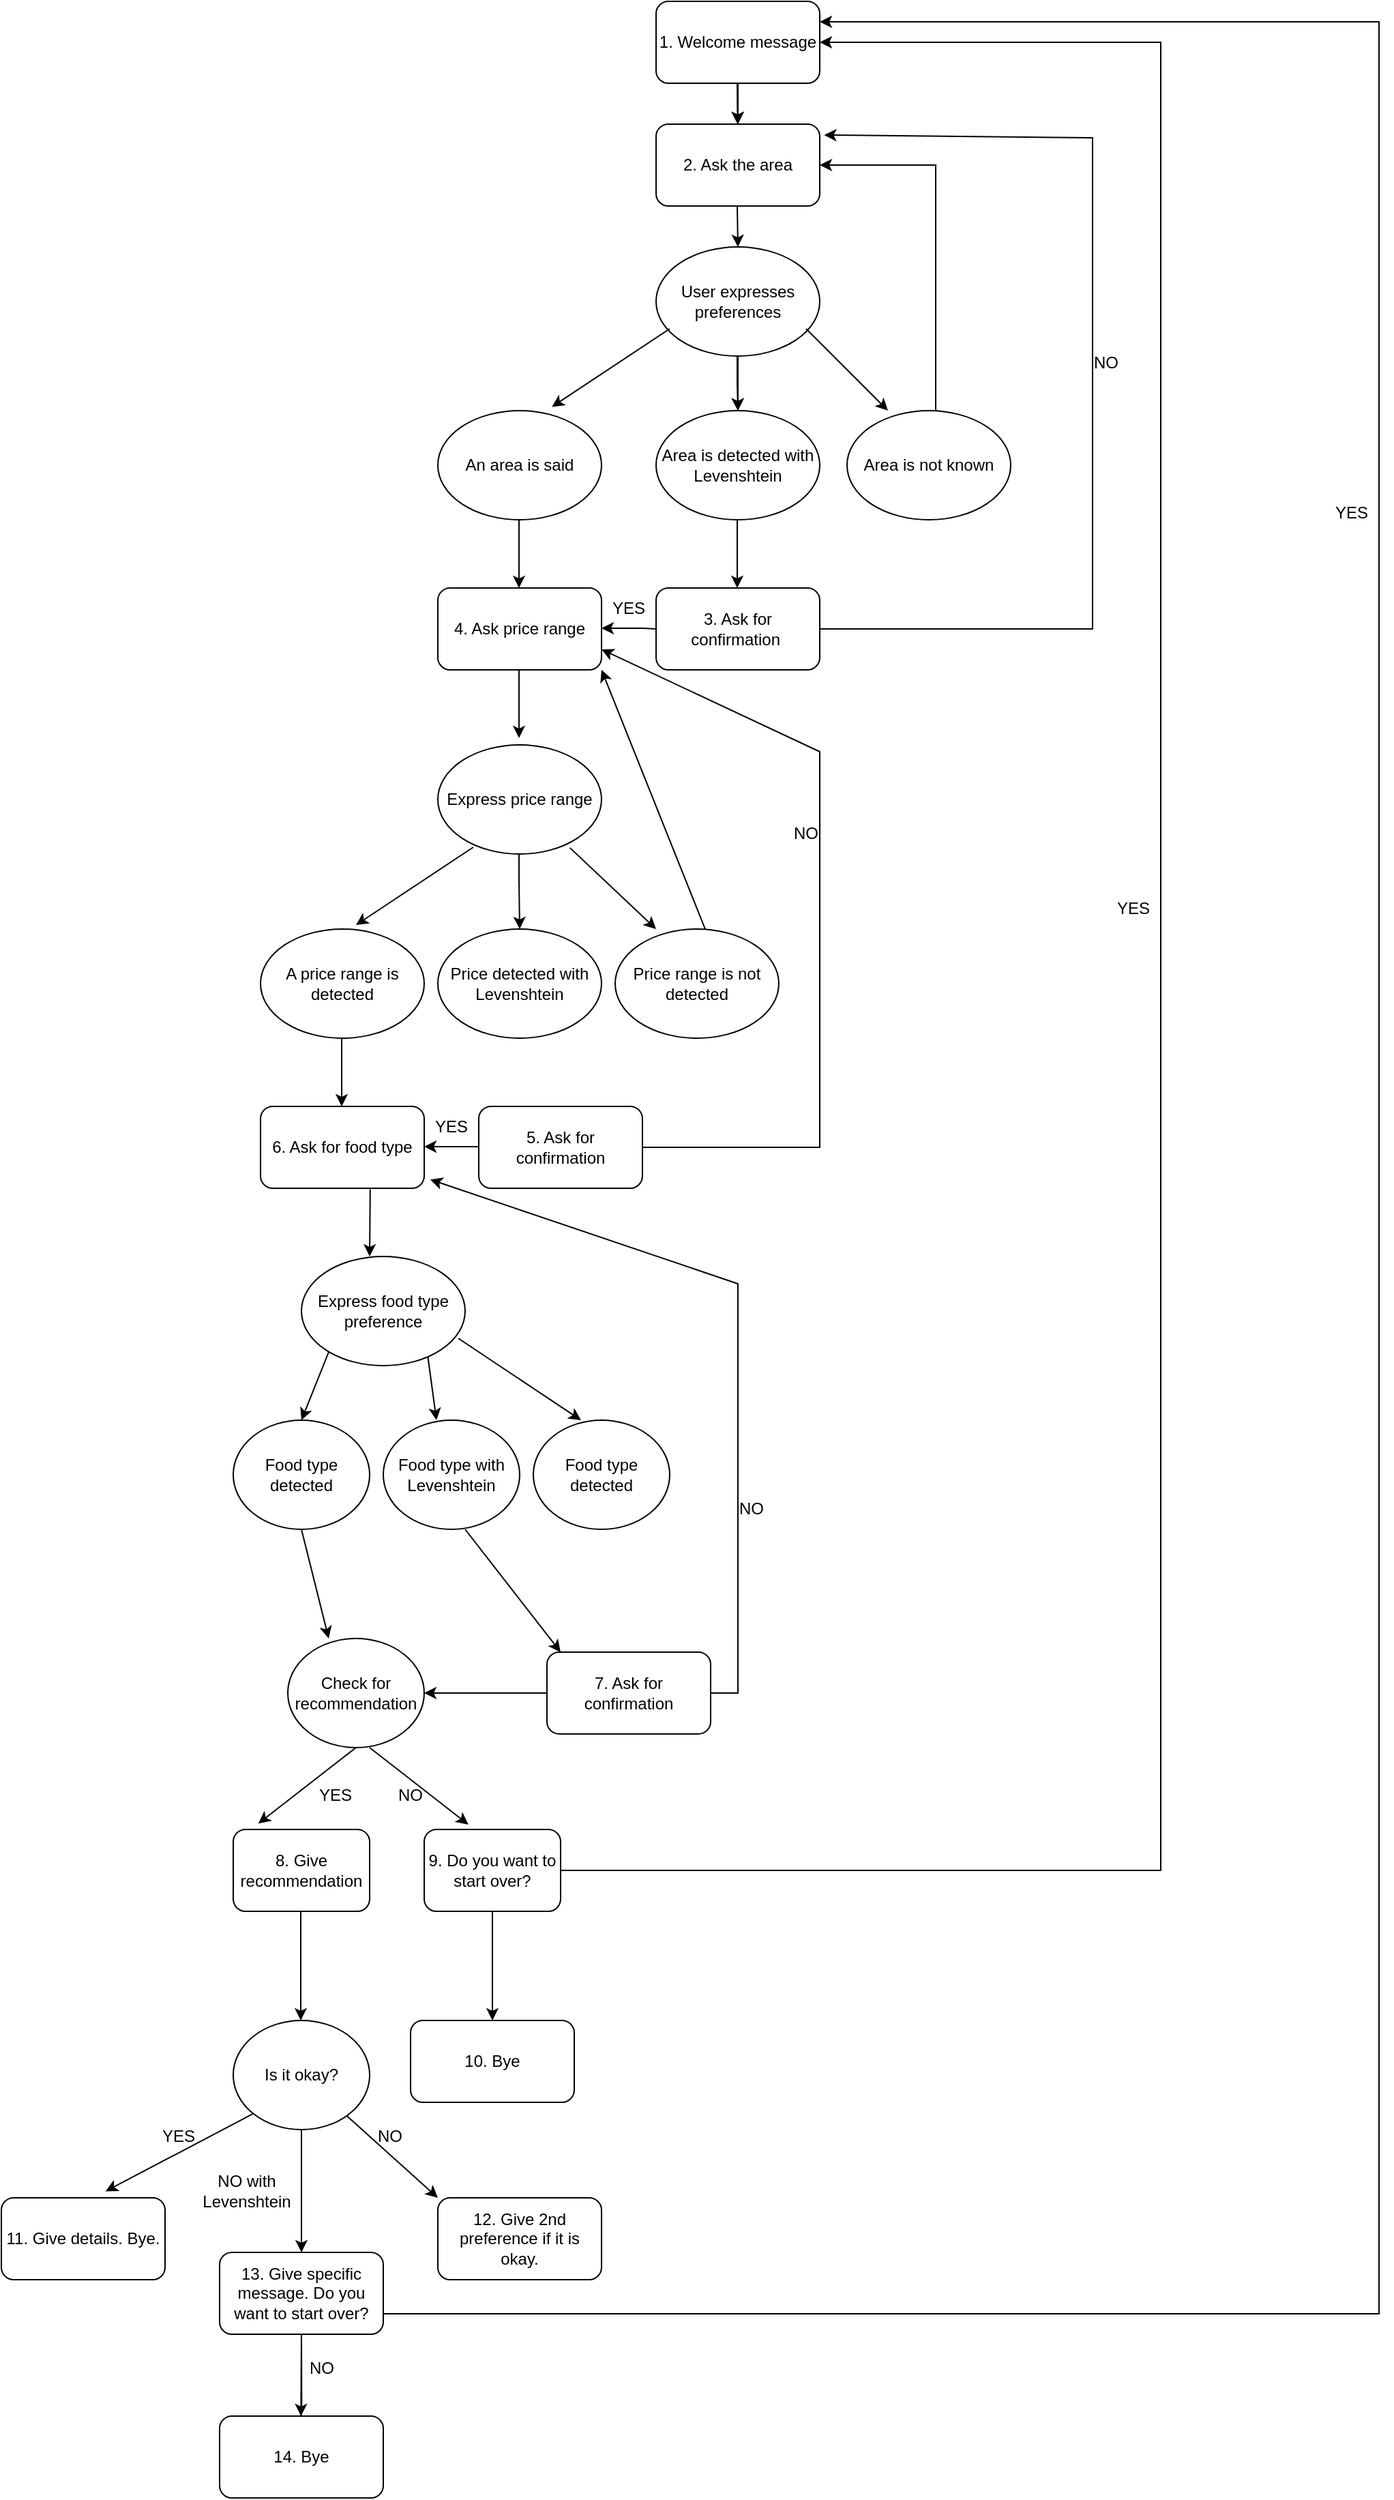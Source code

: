 <mxfile version="21.8.0" type="google">
  <diagram name="Σελίδα-1" id="VxS9rbRr7Nc-1loFCYDV">
    <mxGraphModel grid="1" page="1" gridSize="10" guides="1" tooltips="1" connect="1" arrows="1" fold="1" pageScale="1" pageWidth="1200" pageHeight="1920" math="0" shadow="0">
      <root>
        <mxCell id="0" />
        <mxCell id="1" parent="0" />
        <mxCell id="Z3FhXKYJhdYaVE-2bWT9-4" value="" style="edgeStyle=orthogonalEdgeStyle;rounded=0;orthogonalLoop=1;jettySize=auto;html=1;" edge="1" parent="1" source="Z3FhXKYJhdYaVE-2bWT9-1" target="Z3FhXKYJhdYaVE-2bWT9-3">
          <mxGeometry relative="1" as="geometry" />
        </mxCell>
        <mxCell id="Z3FhXKYJhdYaVE-2bWT9-1" value="1. Welcome message" style="rounded=1;whiteSpace=wrap;html=1;" vertex="1" parent="1">
          <mxGeometry x="520" y="60" width="120" height="60" as="geometry" />
        </mxCell>
        <mxCell id="Z3FhXKYJhdYaVE-2bWT9-2" value="" style="endArrow=classic;html=1;rounded=0;" edge="1" parent="1" target="Z3FhXKYJhdYaVE-2bWT9-3">
          <mxGeometry width="50" height="50" relative="1" as="geometry">
            <mxPoint x="579.5" y="120" as="sourcePoint" />
            <mxPoint x="579.5" y="170" as="targetPoint" />
            <Array as="points" />
          </mxGeometry>
        </mxCell>
        <mxCell id="Z3FhXKYJhdYaVE-2bWT9-3" value="2. Ask the area" style="rounded=1;whiteSpace=wrap;html=1;" vertex="1" parent="1">
          <mxGeometry x="520" y="150" width="120" height="60" as="geometry" />
        </mxCell>
        <mxCell id="Z3FhXKYJhdYaVE-2bWT9-5" value="" style="endArrow=classic;html=1;rounded=0;" edge="1" parent="1">
          <mxGeometry width="50" height="50" relative="1" as="geometry">
            <mxPoint x="579.5" y="210" as="sourcePoint" />
            <mxPoint x="580" y="240" as="targetPoint" />
            <Array as="points" />
          </mxGeometry>
        </mxCell>
        <mxCell id="Z3FhXKYJhdYaVE-2bWT9-39" value="" style="edgeStyle=orthogonalEdgeStyle;rounded=0;orthogonalLoop=1;jettySize=auto;html=1;" edge="1" parent="1" source="Z3FhXKYJhdYaVE-2bWT9-6" target="Z3FhXKYJhdYaVE-2bWT9-18">
          <mxGeometry relative="1" as="geometry" />
        </mxCell>
        <mxCell id="Z3FhXKYJhdYaVE-2bWT9-6" value="User expresses preferences" style="ellipse;whiteSpace=wrap;html=1;" vertex="1" parent="1">
          <mxGeometry x="520" y="240" width="120" height="80" as="geometry" />
        </mxCell>
        <mxCell id="Z3FhXKYJhdYaVE-2bWT9-8" value="" style="endArrow=classic;html=1;rounded=0;entryX=0.697;entryY=-0.035;entryDx=0;entryDy=0;entryPerimeter=0;" edge="1" parent="1" target="Z3FhXKYJhdYaVE-2bWT9-17">
          <mxGeometry width="50" height="50" relative="1" as="geometry">
            <mxPoint x="530" y="300" as="sourcePoint" />
            <mxPoint x="490" y="340" as="targetPoint" />
            <Array as="points" />
          </mxGeometry>
        </mxCell>
        <mxCell id="Z3FhXKYJhdYaVE-2bWT9-9" value="" style="endArrow=classic;html=1;rounded=0;" edge="1" parent="1">
          <mxGeometry width="50" height="50" relative="1" as="geometry">
            <mxPoint x="630" y="300" as="sourcePoint" />
            <mxPoint x="690" y="360" as="targetPoint" />
            <Array as="points">
              <mxPoint x="630" y="300" />
            </Array>
          </mxGeometry>
        </mxCell>
        <mxCell id="Z3FhXKYJhdYaVE-2bWT9-16" value="" style="endArrow=classic;html=1;rounded=0;" edge="1" parent="1">
          <mxGeometry width="50" height="50" relative="1" as="geometry">
            <mxPoint x="579.5" y="320" as="sourcePoint" />
            <mxPoint x="580" y="360" as="targetPoint" />
            <Array as="points">
              <mxPoint x="579.5" y="340" />
            </Array>
          </mxGeometry>
        </mxCell>
        <mxCell id="Z3FhXKYJhdYaVE-2bWT9-17" value="An area is said" style="ellipse;whiteSpace=wrap;html=1;" vertex="1" parent="1">
          <mxGeometry x="360" y="360" width="120" height="80" as="geometry" />
        </mxCell>
        <mxCell id="Z3FhXKYJhdYaVE-2bWT9-18" value="Area is detected with Levenshtein" style="ellipse;whiteSpace=wrap;html=1;" vertex="1" parent="1">
          <mxGeometry x="520" y="360" width="120" height="80" as="geometry" />
        </mxCell>
        <mxCell id="Z3FhXKYJhdYaVE-2bWT9-19" value="Area is not known" style="ellipse;whiteSpace=wrap;html=1;" vertex="1" parent="1">
          <mxGeometry x="660" y="360" width="120" height="80" as="geometry" />
        </mxCell>
        <mxCell id="Z3FhXKYJhdYaVE-2bWT9-20" value="" style="endArrow=classic;html=1;rounded=0;" edge="1" parent="1">
          <mxGeometry width="50" height="50" relative="1" as="geometry">
            <mxPoint x="419.5" y="440" as="sourcePoint" />
            <mxPoint x="419.5" y="490" as="targetPoint" />
            <Array as="points">
              <mxPoint x="419.5" y="480" />
            </Array>
          </mxGeometry>
        </mxCell>
        <mxCell id="Z3FhXKYJhdYaVE-2bWT9-21" value="4. Ask price range" style="rounded=1;whiteSpace=wrap;html=1;" vertex="1" parent="1">
          <mxGeometry x="360" y="490" width="120" height="60" as="geometry" />
        </mxCell>
        <mxCell id="Z3FhXKYJhdYaVE-2bWT9-22" value="" style="endArrow=classic;html=1;rounded=0;" edge="1" parent="1">
          <mxGeometry width="50" height="50" relative="1" as="geometry">
            <mxPoint x="579.5" y="440" as="sourcePoint" />
            <mxPoint x="579.5" y="490" as="targetPoint" />
            <Array as="points">
              <mxPoint x="579.5" y="460" />
              <mxPoint x="579.5" y="480" />
            </Array>
          </mxGeometry>
        </mxCell>
        <mxCell id="Z3FhXKYJhdYaVE-2bWT9-23" value="3. Ask for confirmation&amp;nbsp;" style="rounded=1;whiteSpace=wrap;html=1;" vertex="1" parent="1">
          <mxGeometry x="520" y="490" width="120" height="60" as="geometry" />
        </mxCell>
        <mxCell id="Z3FhXKYJhdYaVE-2bWT9-24" value="" style="endArrow=classic;html=1;rounded=0;" edge="1" parent="1">
          <mxGeometry width="50" height="50" relative="1" as="geometry">
            <mxPoint x="520" y="520" as="sourcePoint" />
            <mxPoint x="480" y="519.5" as="targetPoint" />
            <Array as="points">
              <mxPoint x="510" y="519.5" />
            </Array>
          </mxGeometry>
        </mxCell>
        <mxCell id="Z3FhXKYJhdYaVE-2bWT9-27" value="YES" style="text;html=1;strokeColor=none;fillColor=none;align=center;verticalAlign=middle;whiteSpace=wrap;rounded=0;" vertex="1" parent="1">
          <mxGeometry x="470" y="490" width="60" height="30" as="geometry" />
        </mxCell>
        <mxCell id="Z3FhXKYJhdYaVE-2bWT9-28" value="" style="endArrow=classic;html=1;rounded=0;entryX=1;entryY=0.5;entryDx=0;entryDy=0;" edge="1" parent="1" target="Z3FhXKYJhdYaVE-2bWT9-3">
          <mxGeometry width="50" height="50" relative="1" as="geometry">
            <mxPoint x="725" y="360" as="sourcePoint" />
            <mxPoint x="650" y="180" as="targetPoint" />
            <Array as="points">
              <mxPoint x="725" y="180" />
            </Array>
          </mxGeometry>
        </mxCell>
        <mxCell id="Z3FhXKYJhdYaVE-2bWT9-32" value="" style="endArrow=classic;html=1;rounded=0;entryX=1.027;entryY=0.133;entryDx=0;entryDy=0;entryPerimeter=0;" edge="1" parent="1" target="Z3FhXKYJhdYaVE-2bWT9-3">
          <mxGeometry width="50" height="50" relative="1" as="geometry">
            <mxPoint x="640" y="520" as="sourcePoint" />
            <mxPoint x="650" y="170" as="targetPoint" />
            <Array as="points">
              <mxPoint x="840" y="520" />
              <mxPoint x="840" y="160" />
            </Array>
          </mxGeometry>
        </mxCell>
        <mxCell id="Z3FhXKYJhdYaVE-2bWT9-35" value="NO" style="text;html=1;strokeColor=none;fillColor=none;align=center;verticalAlign=middle;whiteSpace=wrap;rounded=0;" vertex="1" parent="1">
          <mxGeometry x="820" y="310" width="60" height="30" as="geometry" />
        </mxCell>
        <mxCell id="Z3FhXKYJhdYaVE-2bWT9-36" value="" style="endArrow=classic;html=1;rounded=0;" edge="1" parent="1">
          <mxGeometry width="50" height="50" relative="1" as="geometry">
            <mxPoint x="419.5" y="550" as="sourcePoint" />
            <mxPoint x="419.5" y="600" as="targetPoint" />
            <Array as="points">
              <mxPoint x="419.5" y="560" />
              <mxPoint x="419.5" y="590" />
            </Array>
          </mxGeometry>
        </mxCell>
        <mxCell id="Z3FhXKYJhdYaVE-2bWT9-37" value="Express price range" style="ellipse;whiteSpace=wrap;html=1;" vertex="1" parent="1">
          <mxGeometry x="360" y="605" width="120" height="80" as="geometry" />
        </mxCell>
        <mxCell id="Z3FhXKYJhdYaVE-2bWT9-38" value="" style="endArrow=classic;html=1;rounded=0;entryX=0.697;entryY=-0.035;entryDx=0;entryDy=0;entryPerimeter=0;" edge="1" parent="1">
          <mxGeometry width="50" height="50" relative="1" as="geometry">
            <mxPoint x="386" y="680" as="sourcePoint" />
            <mxPoint x="300" y="737" as="targetPoint" />
            <Array as="points" />
          </mxGeometry>
        </mxCell>
        <mxCell id="Z3FhXKYJhdYaVE-2bWT9-41" value="" style="endArrow=classic;html=1;rounded=0;" edge="1" parent="1">
          <mxGeometry width="50" height="50" relative="1" as="geometry">
            <mxPoint x="419.5" y="685" as="sourcePoint" />
            <mxPoint x="420" y="740" as="targetPoint" />
            <Array as="points">
              <mxPoint x="419.5" y="705" />
            </Array>
          </mxGeometry>
        </mxCell>
        <mxCell id="Z3FhXKYJhdYaVE-2bWT9-43" value="" style="endArrow=classic;html=1;rounded=0;exitX=0.807;exitY=0.943;exitDx=0;exitDy=0;exitPerimeter=0;" edge="1" parent="1" source="Z3FhXKYJhdYaVE-2bWT9-37">
          <mxGeometry width="50" height="50" relative="1" as="geometry">
            <mxPoint x="460" y="680" as="sourcePoint" />
            <mxPoint x="520" y="740" as="targetPoint" />
            <Array as="points" />
          </mxGeometry>
        </mxCell>
        <mxCell id="Z3FhXKYJhdYaVE-2bWT9-44" value="A price range is detected" style="ellipse;whiteSpace=wrap;html=1;" vertex="1" parent="1">
          <mxGeometry x="230" y="740" width="120" height="80" as="geometry" />
        </mxCell>
        <mxCell id="Z3FhXKYJhdYaVE-2bWT9-45" value="Price detected with Levenshtein" style="ellipse;whiteSpace=wrap;html=1;" vertex="1" parent="1">
          <mxGeometry x="360" y="740" width="120" height="80" as="geometry" />
        </mxCell>
        <mxCell id="Z3FhXKYJhdYaVE-2bWT9-46" value="Price range is not detected" style="ellipse;whiteSpace=wrap;html=1;" vertex="1" parent="1">
          <mxGeometry x="490" y="740" width="120" height="80" as="geometry" />
        </mxCell>
        <mxCell id="Z3FhXKYJhdYaVE-2bWT9-47" value="" style="endArrow=classic;html=1;rounded=0;" edge="1" parent="1">
          <mxGeometry width="50" height="50" relative="1" as="geometry">
            <mxPoint x="289.5" y="820" as="sourcePoint" />
            <mxPoint x="289.5" y="870" as="targetPoint" />
            <Array as="points">
              <mxPoint x="289.5" y="830" />
              <mxPoint x="289.5" y="860" />
            </Array>
          </mxGeometry>
        </mxCell>
        <mxCell id="Z3FhXKYJhdYaVE-2bWT9-48" value="6. Ask for food type" style="rounded=1;whiteSpace=wrap;html=1;" vertex="1" parent="1">
          <mxGeometry x="230" y="870" width="120" height="60" as="geometry" />
        </mxCell>
        <mxCell id="Z3FhXKYJhdYaVE-2bWT9-49" value="5. Ask for confirmation" style="rounded=1;whiteSpace=wrap;html=1;" vertex="1" parent="1">
          <mxGeometry x="390" y="870" width="120" height="60" as="geometry" />
        </mxCell>
        <mxCell id="Z3FhXKYJhdYaVE-2bWT9-51" value="" style="endArrow=classic;html=1;rounded=0;" edge="1" parent="1">
          <mxGeometry width="50" height="50" relative="1" as="geometry">
            <mxPoint x="390" y="899.5" as="sourcePoint" />
            <mxPoint x="350" y="899.5" as="targetPoint" />
          </mxGeometry>
        </mxCell>
        <mxCell id="Z3FhXKYJhdYaVE-2bWT9-52" value="YES" style="text;html=1;strokeColor=none;fillColor=none;align=center;verticalAlign=middle;whiteSpace=wrap;rounded=0;" vertex="1" parent="1">
          <mxGeometry x="340" y="870" width="60" height="30" as="geometry" />
        </mxCell>
        <mxCell id="Z3FhXKYJhdYaVE-2bWT9-53" value="" style="endArrow=classic;html=1;rounded=0;entryX=1;entryY=1;entryDx=0;entryDy=0;" edge="1" parent="1" target="Z3FhXKYJhdYaVE-2bWT9-21">
          <mxGeometry width="50" height="50" relative="1" as="geometry">
            <mxPoint x="556" y="740" as="sourcePoint" />
            <mxPoint x="520" y="615" as="targetPoint" />
          </mxGeometry>
        </mxCell>
        <mxCell id="Z3FhXKYJhdYaVE-2bWT9-54" value="" style="endArrow=classic;html=1;rounded=0;exitX=1;exitY=0.5;exitDx=0;exitDy=0;entryX=1;entryY=0.75;entryDx=0;entryDy=0;" edge="1" parent="1" source="Z3FhXKYJhdYaVE-2bWT9-49" target="Z3FhXKYJhdYaVE-2bWT9-21">
          <mxGeometry width="50" height="50" relative="1" as="geometry">
            <mxPoint x="660" y="900" as="sourcePoint" />
            <mxPoint x="660" y="720" as="targetPoint" />
            <Array as="points">
              <mxPoint x="640" y="900" />
              <mxPoint x="640" y="610" />
            </Array>
          </mxGeometry>
        </mxCell>
        <mxCell id="Z3FhXKYJhdYaVE-2bWT9-55" value="NO" style="text;html=1;strokeColor=none;fillColor=none;align=center;verticalAlign=middle;whiteSpace=wrap;rounded=0;" vertex="1" parent="1">
          <mxGeometry x="600" y="655" width="60" height="30" as="geometry" />
        </mxCell>
        <mxCell id="Z3FhXKYJhdYaVE-2bWT9-57" value="Express food type preference" style="ellipse;whiteSpace=wrap;html=1;" vertex="1" parent="1">
          <mxGeometry x="260" y="980" width="120" height="80" as="geometry" />
        </mxCell>
        <mxCell id="Z3FhXKYJhdYaVE-2bWT9-59" value="Food type detected" style="ellipse;whiteSpace=wrap;html=1;" vertex="1" parent="1">
          <mxGeometry x="210" y="1100" width="100" height="80" as="geometry" />
        </mxCell>
        <mxCell id="Z3FhXKYJhdYaVE-2bWT9-60" value="" style="endArrow=classic;html=1;rounded=0;" edge="1" parent="1">
          <mxGeometry width="50" height="50" relative="1" as="geometry">
            <mxPoint x="375" y="1040" as="sourcePoint" />
            <mxPoint x="465" y="1100" as="targetPoint" />
          </mxGeometry>
        </mxCell>
        <mxCell id="Z3FhXKYJhdYaVE-2bWT9-62" value="Food type with Levenshtein" style="ellipse;whiteSpace=wrap;html=1;" vertex="1" parent="1">
          <mxGeometry x="320" y="1100" width="100" height="80" as="geometry" />
        </mxCell>
        <mxCell id="Z3FhXKYJhdYaVE-2bWT9-63" value="Food type detected" style="ellipse;whiteSpace=wrap;html=1;" vertex="1" parent="1">
          <mxGeometry x="430" y="1100" width="100" height="80" as="geometry" />
        </mxCell>
        <mxCell id="Z3FhXKYJhdYaVE-2bWT9-64" value="" style="endArrow=classic;html=1;rounded=0;exitX=0.67;exitY=1.013;exitDx=0;exitDy=0;exitPerimeter=0;" edge="1" parent="1" source="Z3FhXKYJhdYaVE-2bWT9-48">
          <mxGeometry width="50" height="50" relative="1" as="geometry">
            <mxPoint x="310" y="930" as="sourcePoint" />
            <mxPoint x="310" y="980" as="targetPoint" />
          </mxGeometry>
        </mxCell>
        <mxCell id="Z3FhXKYJhdYaVE-2bWT9-67" value="" style="endArrow=classic;html=1;rounded=0;entryX=0.5;entryY=0;entryDx=0;entryDy=0;" edge="1" parent="1">
          <mxGeometry width="50" height="50" relative="1" as="geometry">
            <mxPoint x="280" y="1050" as="sourcePoint" />
            <mxPoint x="260" y="1100" as="targetPoint" />
          </mxGeometry>
        </mxCell>
        <mxCell id="Z3FhXKYJhdYaVE-2bWT9-68" value="" style="endArrow=classic;html=1;rounded=0;exitX=0.773;exitY=0.925;exitDx=0;exitDy=0;exitPerimeter=0;" edge="1" parent="1" source="Z3FhXKYJhdYaVE-2bWT9-57">
          <mxGeometry width="50" height="50" relative="1" as="geometry">
            <mxPoint x="359" y="1050" as="sourcePoint" />
            <mxPoint x="359" y="1100" as="targetPoint" />
          </mxGeometry>
        </mxCell>
        <mxCell id="Z3FhXKYJhdYaVE-2bWT9-69" value="" style="endArrow=classic;html=1;rounded=0;" edge="1" parent="1">
          <mxGeometry width="50" height="50" relative="1" as="geometry">
            <mxPoint x="260" y="1180" as="sourcePoint" />
            <mxPoint x="280" y="1260" as="targetPoint" />
            <Array as="points" />
          </mxGeometry>
        </mxCell>
        <mxCell id="Z3FhXKYJhdYaVE-2bWT9-72" value="Check for recommendation" style="ellipse;whiteSpace=wrap;html=1;" vertex="1" parent="1">
          <mxGeometry x="250" y="1260" width="100" height="80" as="geometry" />
        </mxCell>
        <mxCell id="Z3FhXKYJhdYaVE-2bWT9-73" value="" style="endArrow=classic;html=1;rounded=0;entryX=0.184;entryY=-0.073;entryDx=0;entryDy=0;entryPerimeter=0;" edge="1" parent="1" target="Z3FhXKYJhdYaVE-2bWT9-75">
          <mxGeometry width="50" height="50" relative="1" as="geometry">
            <mxPoint x="300" y="1340" as="sourcePoint" />
            <mxPoint x="260" y="1390" as="targetPoint" />
          </mxGeometry>
        </mxCell>
        <mxCell id="Z3FhXKYJhdYaVE-2bWT9-74" value="" style="endArrow=classic;html=1;rounded=0;entryX=0.324;entryY=-0.06;entryDx=0;entryDy=0;entryPerimeter=0;" edge="1" parent="1" target="Z3FhXKYJhdYaVE-2bWT9-79">
          <mxGeometry width="50" height="50" relative="1" as="geometry">
            <mxPoint x="310" y="1340" as="sourcePoint" />
            <mxPoint x="390" y="1390" as="targetPoint" />
          </mxGeometry>
        </mxCell>
        <mxCell id="Z3FhXKYJhdYaVE-2bWT9-75" value="8. Give recommendation" style="rounded=1;whiteSpace=wrap;html=1;" vertex="1" parent="1">
          <mxGeometry x="210" y="1400" width="100" height="60" as="geometry" />
        </mxCell>
        <mxCell id="Z3FhXKYJhdYaVE-2bWT9-76" value="YES" style="text;html=1;strokeColor=none;fillColor=none;align=center;verticalAlign=middle;whiteSpace=wrap;rounded=0;" vertex="1" parent="1">
          <mxGeometry x="270" y="1360" width="30" height="30" as="geometry" />
        </mxCell>
        <mxCell id="Z3FhXKYJhdYaVE-2bWT9-78" value="NO" style="text;html=1;strokeColor=none;fillColor=none;align=center;verticalAlign=middle;whiteSpace=wrap;rounded=0;" vertex="1" parent="1">
          <mxGeometry x="320" y="1360" width="40" height="30" as="geometry" />
        </mxCell>
        <mxCell id="Z3FhXKYJhdYaVE-2bWT9-79" value="9. Do you want to start over?" style="rounded=1;whiteSpace=wrap;html=1;" vertex="1" parent="1">
          <mxGeometry x="350" y="1400" width="100" height="60" as="geometry" />
        </mxCell>
        <mxCell id="Z3FhXKYJhdYaVE-2bWT9-82" value="" style="endArrow=classic;html=1;rounded=0;" edge="1" parent="1" target="Z3FhXKYJhdYaVE-2bWT9-83">
          <mxGeometry width="50" height="50" relative="1" as="geometry">
            <mxPoint x="400" y="1460" as="sourcePoint" />
            <mxPoint x="400" y="1510" as="targetPoint" />
          </mxGeometry>
        </mxCell>
        <mxCell id="Z3FhXKYJhdYaVE-2bWT9-83" value="10. Bye" style="rounded=1;whiteSpace=wrap;html=1;" vertex="1" parent="1">
          <mxGeometry x="340" y="1540" width="120" height="60" as="geometry" />
        </mxCell>
        <mxCell id="Z3FhXKYJhdYaVE-2bWT9-84" value="" style="endArrow=classic;html=1;rounded=0;" edge="1" parent="1">
          <mxGeometry width="50" height="50" relative="1" as="geometry">
            <mxPoint x="380" y="1180" as="sourcePoint" />
            <mxPoint x="450" y="1270" as="targetPoint" />
          </mxGeometry>
        </mxCell>
        <mxCell id="9sa0z4ktNub3BUy5PJHt-1" value="" style="edgeStyle=orthogonalEdgeStyle;rounded=0;orthogonalLoop=1;jettySize=auto;html=1;" edge="1" parent="1" source="Z3FhXKYJhdYaVE-2bWT9-85" target="Z3FhXKYJhdYaVE-2bWT9-72">
          <mxGeometry relative="1" as="geometry" />
        </mxCell>
        <mxCell id="Z3FhXKYJhdYaVE-2bWT9-85" value="7. Ask for confirmation" style="rounded=1;whiteSpace=wrap;html=1;" vertex="1" parent="1">
          <mxGeometry x="440" y="1270" width="120" height="60" as="geometry" />
        </mxCell>
        <mxCell id="Z3FhXKYJhdYaVE-2bWT9-86" value="" style="endArrow=classic;html=1;rounded=0;entryX=1.037;entryY=0.893;entryDx=0;entryDy=0;entryPerimeter=0;" edge="1" parent="1" target="Z3FhXKYJhdYaVE-2bWT9-48">
          <mxGeometry width="50" height="50" relative="1" as="geometry">
            <mxPoint x="560" y="1300" as="sourcePoint" />
            <mxPoint x="570" y="1100" as="targetPoint" />
            <Array as="points">
              <mxPoint x="580" y="1300" />
              <mxPoint x="580" y="1000" />
            </Array>
          </mxGeometry>
        </mxCell>
        <mxCell id="Z3FhXKYJhdYaVE-2bWT9-87" value="NO" style="text;html=1;strokeColor=none;fillColor=none;align=center;verticalAlign=middle;whiteSpace=wrap;rounded=0;" vertex="1" parent="1">
          <mxGeometry x="560" y="1150" width="60" height="30" as="geometry" />
        </mxCell>
        <mxCell id="Z3FhXKYJhdYaVE-2bWT9-88" value="" style="endArrow=classic;html=1;rounded=0;entryX=1;entryY=0.5;entryDx=0;entryDy=0;" edge="1" parent="1" target="Z3FhXKYJhdYaVE-2bWT9-1">
          <mxGeometry width="50" height="50" relative="1" as="geometry">
            <mxPoint x="450" y="1430" as="sourcePoint" />
            <mxPoint x="770" y="600" as="targetPoint" />
            <Array as="points">
              <mxPoint x="890" y="1430" />
              <mxPoint x="890" y="90" />
            </Array>
          </mxGeometry>
        </mxCell>
        <mxCell id="Z3FhXKYJhdYaVE-2bWT9-89" value="YES" style="text;html=1;strokeColor=none;fillColor=none;align=center;verticalAlign=middle;whiteSpace=wrap;rounded=0;" vertex="1" parent="1">
          <mxGeometry x="840" y="710" width="60" height="30" as="geometry" />
        </mxCell>
        <mxCell id="Z3FhXKYJhdYaVE-2bWT9-90" value="" style="endArrow=classic;html=1;rounded=0;" edge="1" parent="1">
          <mxGeometry width="50" height="50" relative="1" as="geometry">
            <mxPoint x="259.5" y="1460" as="sourcePoint" />
            <mxPoint x="259.5" y="1540" as="targetPoint" />
          </mxGeometry>
        </mxCell>
        <mxCell id="Z3FhXKYJhdYaVE-2bWT9-91" value="Is it okay?" style="ellipse;whiteSpace=wrap;html=1;" vertex="1" parent="1">
          <mxGeometry x="210" y="1540" width="100" height="80" as="geometry" />
        </mxCell>
        <mxCell id="Z3FhXKYJhdYaVE-2bWT9-92" value="" style="endArrow=classic;html=1;rounded=0;exitX=0;exitY=1;exitDx=0;exitDy=0;entryX=0.637;entryY=-0.08;entryDx=0;entryDy=0;entryPerimeter=0;" edge="1" parent="1" source="Z3FhXKYJhdYaVE-2bWT9-91" target="Z3FhXKYJhdYaVE-2bWT9-93">
          <mxGeometry width="50" height="50" relative="1" as="geometry">
            <mxPoint x="200" y="1630" as="sourcePoint" />
            <mxPoint x="160" y="1670" as="targetPoint" />
            <Array as="points" />
          </mxGeometry>
        </mxCell>
        <mxCell id="Z3FhXKYJhdYaVE-2bWT9-93" value="11. Give details. Bye." style="rounded=1;whiteSpace=wrap;html=1;" vertex="1" parent="1">
          <mxGeometry x="40" y="1670" width="120" height="60" as="geometry" />
        </mxCell>
        <mxCell id="Z3FhXKYJhdYaVE-2bWT9-94" value="" style="endArrow=classic;html=1;rounded=0;exitX=0.5;exitY=1;exitDx=0;exitDy=0;" edge="1" parent="1" source="Z3FhXKYJhdYaVE-2bWT9-91" target="Z3FhXKYJhdYaVE-2bWT9-95">
          <mxGeometry width="50" height="50" relative="1" as="geometry">
            <mxPoint x="265" y="1620" as="sourcePoint" />
            <mxPoint x="270" y="1690" as="targetPoint" />
          </mxGeometry>
        </mxCell>
        <mxCell id="Z3FhXKYJhdYaVE-2bWT9-95" value="13. Give specific message. Do you want to start over?" style="rounded=1;whiteSpace=wrap;html=1;" vertex="1" parent="1">
          <mxGeometry x="200" y="1710" width="120" height="60" as="geometry" />
        </mxCell>
        <mxCell id="Z3FhXKYJhdYaVE-2bWT9-96" value="YES" style="text;html=1;strokeColor=none;fillColor=none;align=center;verticalAlign=middle;whiteSpace=wrap;rounded=0;" vertex="1" parent="1">
          <mxGeometry x="140" y="1610" width="60" height="30" as="geometry" />
        </mxCell>
        <mxCell id="Z3FhXKYJhdYaVE-2bWT9-97" value="" style="endArrow=classic;html=1;rounded=0;" edge="1" parent="1">
          <mxGeometry width="50" height="50" relative="1" as="geometry">
            <mxPoint x="259.33" y="1840" as="sourcePoint" />
            <mxPoint x="259.66" y="1830" as="targetPoint" />
            <Array as="points">
              <mxPoint x="259.66" y="1830" />
              <mxPoint x="260.16" y="1820" />
              <mxPoint x="260" y="1770" />
            </Array>
          </mxGeometry>
        </mxCell>
        <mxCell id="Z3FhXKYJhdYaVE-2bWT9-98" value="14. Bye" style="rounded=1;whiteSpace=wrap;html=1;" vertex="1" parent="1">
          <mxGeometry x="200" y="1830" width="120" height="60" as="geometry" />
        </mxCell>
        <mxCell id="Z3FhXKYJhdYaVE-2bWT9-99" value="" style="endArrow=classic;html=1;rounded=0;" edge="1" parent="1" source="Z3FhXKYJhdYaVE-2bWT9-91">
          <mxGeometry width="50" height="50" relative="1" as="geometry">
            <mxPoint x="300" y="1610" as="sourcePoint" />
            <mxPoint x="360" y="1670" as="targetPoint" />
          </mxGeometry>
        </mxCell>
        <mxCell id="Z3FhXKYJhdYaVE-2bWT9-100" value="NO" style="text;html=1;strokeColor=none;fillColor=none;align=center;verticalAlign=middle;whiteSpace=wrap;rounded=0;" vertex="1" parent="1">
          <mxGeometry x="310" y="1610" width="30" height="30" as="geometry" />
        </mxCell>
        <mxCell id="Z3FhXKYJhdYaVE-2bWT9-101" value="NO" style="text;html=1;strokeColor=none;fillColor=none;align=center;verticalAlign=middle;whiteSpace=wrap;rounded=0;" vertex="1" parent="1">
          <mxGeometry x="260" y="1780" width="30" height="30" as="geometry" />
        </mxCell>
        <mxCell id="Z3FhXKYJhdYaVE-2bWT9-102" value="" style="endArrow=classic;html=1;rounded=0;exitX=1;exitY=0.75;exitDx=0;exitDy=0;entryX=1;entryY=0.25;entryDx=0;entryDy=0;" edge="1" parent="1" source="Z3FhXKYJhdYaVE-2bWT9-95" target="Z3FhXKYJhdYaVE-2bWT9-1">
          <mxGeometry width="50" height="50" relative="1" as="geometry">
            <mxPoint x="370" y="1800" as="sourcePoint" />
            <mxPoint x="670" y="60" as="targetPoint" />
            <Array as="points">
              <mxPoint x="1050" y="1755" />
              <mxPoint x="1050" y="75" />
            </Array>
          </mxGeometry>
        </mxCell>
        <mxCell id="Z3FhXKYJhdYaVE-2bWT9-103" value="YES" style="text;html=1;strokeColor=none;fillColor=none;align=center;verticalAlign=middle;whiteSpace=wrap;rounded=0;" vertex="1" parent="1">
          <mxGeometry x="1000" y="420" width="60" height="30" as="geometry" />
        </mxCell>
        <mxCell id="Z3FhXKYJhdYaVE-2bWT9-104" value="12. Give 2nd preference if it is okay." style="rounded=1;whiteSpace=wrap;html=1;" vertex="1" parent="1">
          <mxGeometry x="360" y="1670" width="120" height="60" as="geometry" />
        </mxCell>
        <mxCell id="jtCg8DFhNgWRqADd6-uK-1" value="NO with Levenshtein" style="text;html=1;strokeColor=none;fillColor=none;align=center;verticalAlign=middle;whiteSpace=wrap;rounded=0;" vertex="1" parent="1">
          <mxGeometry x="190" y="1650" width="60" height="30" as="geometry" />
        </mxCell>
      </root>
    </mxGraphModel>
  </diagram>
</mxfile>
